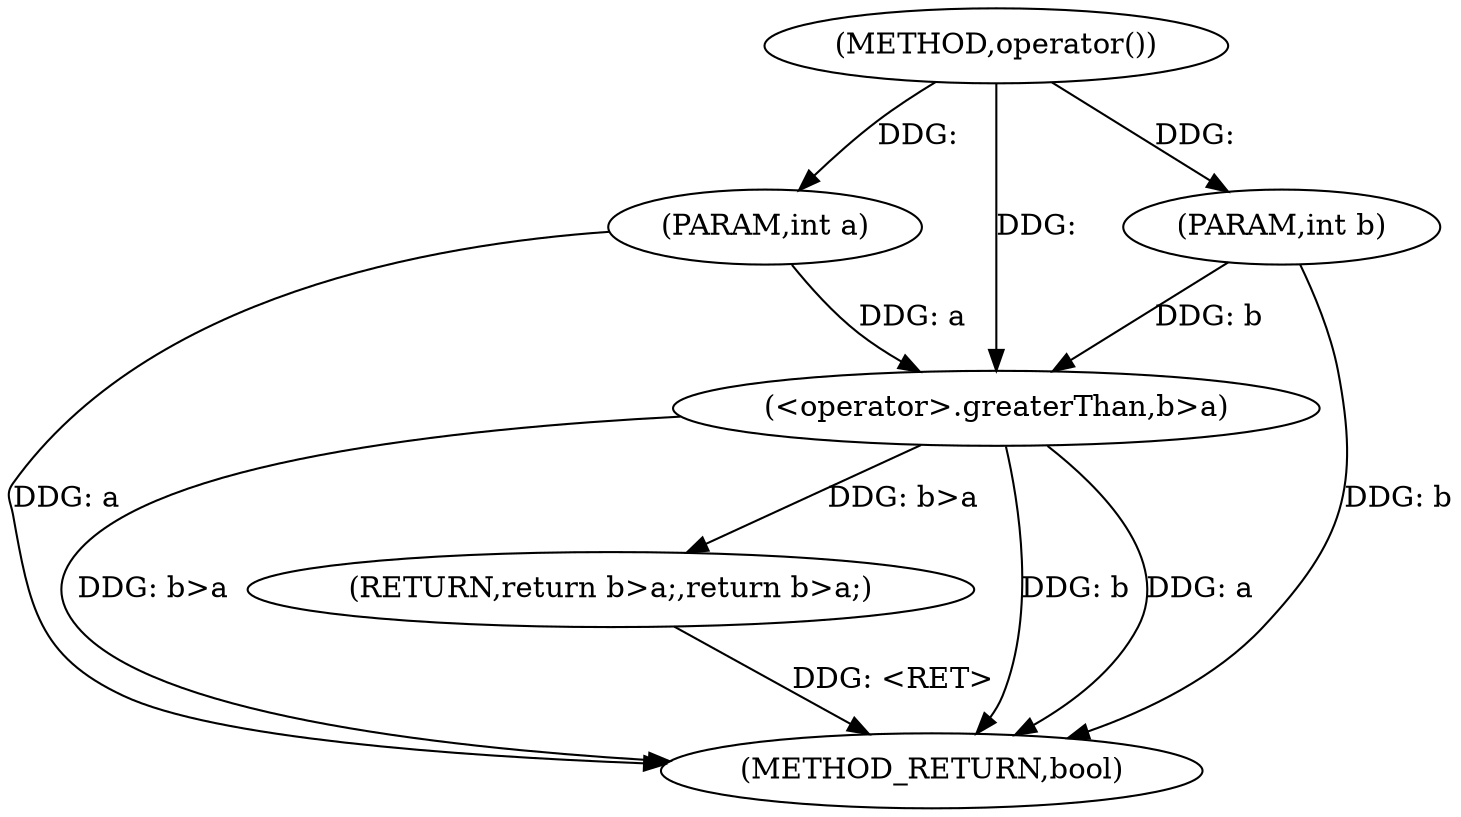 digraph "operator()" {  
"1000171" [label = "(METHOD,operator())" ]
"1000179" [label = "(METHOD_RETURN,bool)" ]
"1000172" [label = "(PARAM,int a)" ]
"1000173" [label = "(PARAM,int b)" ]
"1000175" [label = "(RETURN,return b>a;,return b>a;)" ]
"1000176" [label = "(<operator>.greaterThan,b>a)" ]
  "1000172" -> "1000179"  [ label = "DDG: a"] 
  "1000173" -> "1000179"  [ label = "DDG: b"] 
  "1000176" -> "1000179"  [ label = "DDG: b"] 
  "1000176" -> "1000179"  [ label = "DDG: a"] 
  "1000176" -> "1000179"  [ label = "DDG: b>a"] 
  "1000175" -> "1000179"  [ label = "DDG: <RET>"] 
  "1000171" -> "1000172"  [ label = "DDG: "] 
  "1000171" -> "1000173"  [ label = "DDG: "] 
  "1000176" -> "1000175"  [ label = "DDG: b>a"] 
  "1000173" -> "1000176"  [ label = "DDG: b"] 
  "1000171" -> "1000176"  [ label = "DDG: "] 
  "1000172" -> "1000176"  [ label = "DDG: a"] 
}
